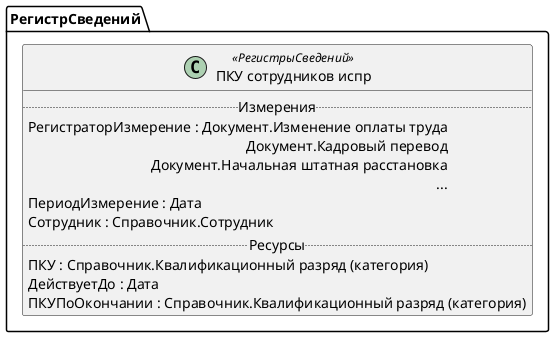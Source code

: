 ﻿@startuml ПКУСотрудниковИспр
'!include templates.wsd
'..\include templates.wsd
class РегистрСведений.ПКУСотрудниковИспр as "ПКУ сотрудников испр" <<РегистрыСведений>>
{
..Измерения..
РегистраторИзмерение : Документ.Изменение оплаты труда\rДокумент.Кадровый перевод\rДокумент.Начальная штатная расстановка\r...
ПериодИзмерение : Дата
Сотрудник : Справочник.Сотрудник
..Ресурсы..
ПКУ : Справочник.Квалификационный разряд (категория)
ДействуетДо : Дата
ПКУПоОкончании : Справочник.Квалификационный разряд (категория)
}
@enduml
